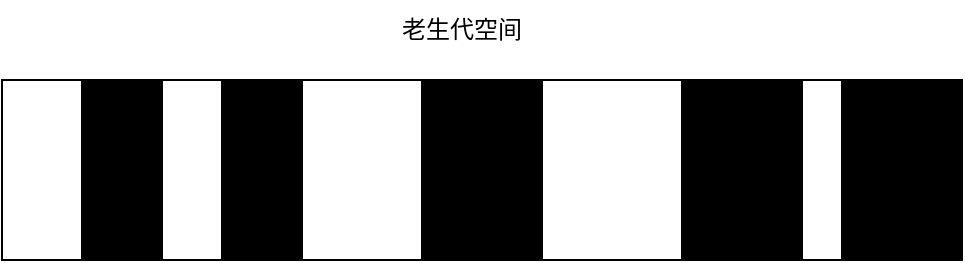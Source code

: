 <mxfile>
    <diagram id="vdm58MD5ZH1DS-QZ9y2u" name="第 1 页">
        <mxGraphModel dx="662" dy="426" grid="1" gridSize="10" guides="1" tooltips="1" connect="1" arrows="1" fold="1" page="1" pageScale="1" pageWidth="827" pageHeight="1169" math="0" shadow="0">
            <root>
                <mxCell id="0"/>
                <mxCell id="1" parent="0"/>
                <mxCell id="2" value="" style="rounded=0;whiteSpace=wrap;html=1;fillColor=#ffffff;" vertex="1" parent="1">
                    <mxGeometry x="80" y="110" width="480" height="90" as="geometry"/>
                </mxCell>
                <mxCell id="3" value="" style="rounded=0;whiteSpace=wrap;html=1;fillColor=#000000;" vertex="1" parent="1">
                    <mxGeometry x="120" y="110" width="40" height="90" as="geometry"/>
                </mxCell>
                <mxCell id="4" value="" style="rounded=0;whiteSpace=wrap;html=1;fillColor=#000000;" vertex="1" parent="1">
                    <mxGeometry x="190" y="110" width="40" height="90" as="geometry"/>
                </mxCell>
                <mxCell id="5" value="" style="rounded=0;whiteSpace=wrap;html=1;fillColor=#000000;" vertex="1" parent="1">
                    <mxGeometry x="290" y="110" width="60" height="90" as="geometry"/>
                </mxCell>
                <mxCell id="6" value="" style="rounded=0;whiteSpace=wrap;html=1;fillColor=#000000;" vertex="1" parent="1">
                    <mxGeometry x="420" y="110" width="60" height="90" as="geometry"/>
                </mxCell>
                <mxCell id="7" value="" style="rounded=0;whiteSpace=wrap;html=1;fillColor=#000000;" vertex="1" parent="1">
                    <mxGeometry x="500" y="110" width="60" height="90" as="geometry"/>
                </mxCell>
                <mxCell id="8" value="老生代空间" style="text;html=1;strokeColor=none;fillColor=none;align=center;verticalAlign=middle;whiteSpace=wrap;rounded=0;" vertex="1" parent="1">
                    <mxGeometry x="250" y="70" width="120" height="30" as="geometry"/>
                </mxCell>
            </root>
        </mxGraphModel>
    </diagram>
</mxfile>